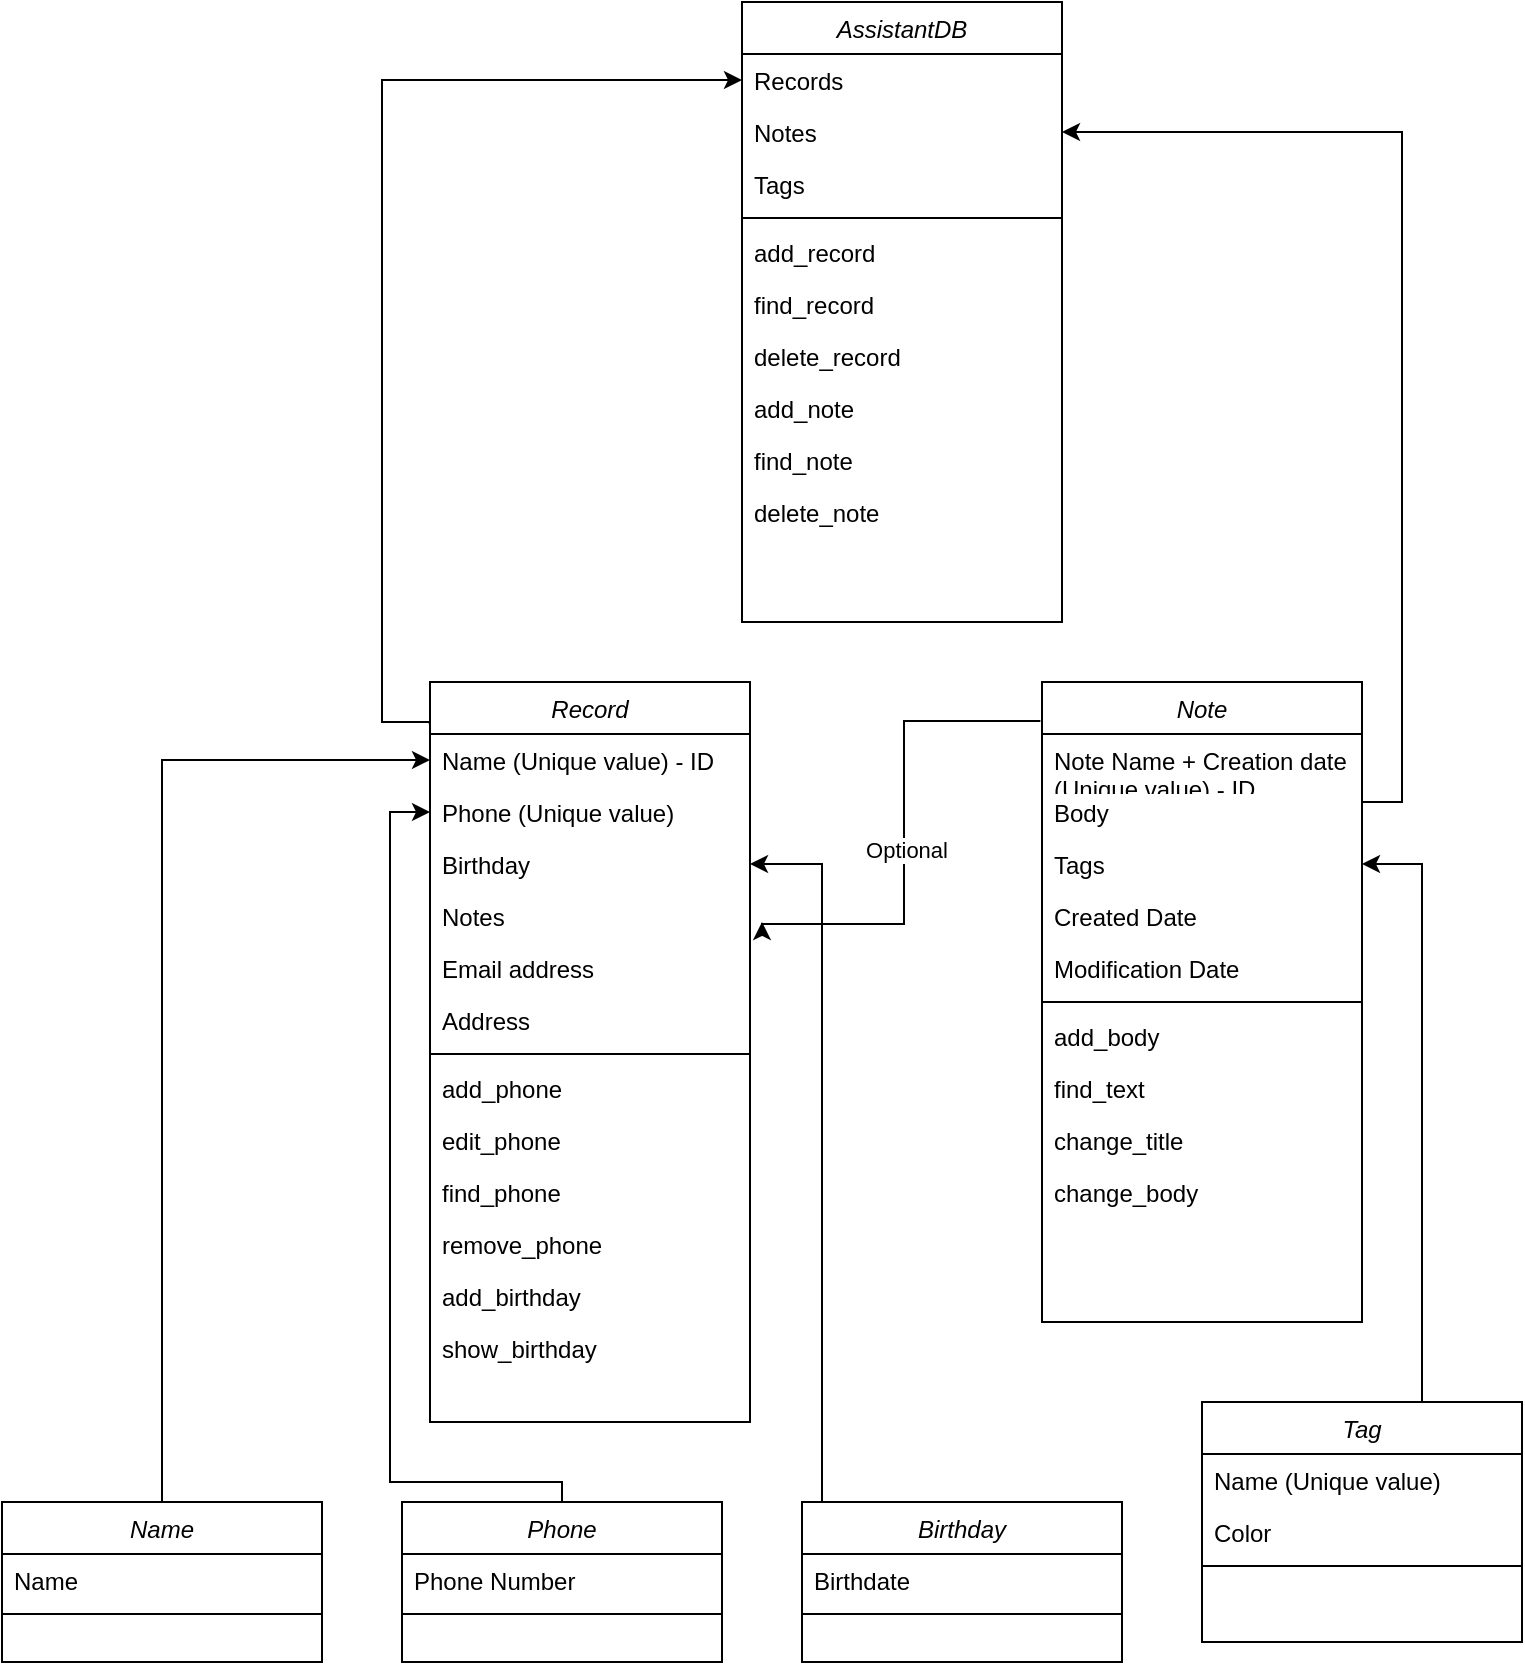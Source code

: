 <mxfile version="24.7.7">
  <diagram id="C5RBs43oDa-KdzZeNtuy" name="Page-1">
    <mxGraphModel dx="986" dy="1626" grid="1" gridSize="10" guides="1" tooltips="1" connect="1" arrows="1" fold="1" page="1" pageScale="1" pageWidth="827" pageHeight="1169" math="0" shadow="0">
      <root>
        <mxCell id="WIyWlLk6GJQsqaUBKTNV-0" />
        <mxCell id="WIyWlLk6GJQsqaUBKTNV-1" parent="WIyWlLk6GJQsqaUBKTNV-0" />
        <mxCell id="RT5_vWD0FZIrRIzfqSI8-41" style="edgeStyle=orthogonalEdgeStyle;rounded=0;orthogonalLoop=1;jettySize=auto;html=1;entryX=0;entryY=0.5;entryDx=0;entryDy=0;" parent="WIyWlLk6GJQsqaUBKTNV-1" source="RT5_vWD0FZIrRIzfqSI8-0" target="RT5_vWD0FZIrRIzfqSI8-20" edge="1">
          <mxGeometry relative="1" as="geometry" />
        </mxCell>
        <mxCell id="RT5_vWD0FZIrRIzfqSI8-0" value="Name" style="swimlane;fontStyle=2;align=center;verticalAlign=top;childLayout=stackLayout;horizontal=1;startSize=26;horizontalStack=0;resizeParent=1;resizeLast=0;collapsible=1;marginBottom=0;rounded=0;shadow=0;strokeWidth=1;" parent="WIyWlLk6GJQsqaUBKTNV-1" vertex="1">
          <mxGeometry x="200" y="-70" width="160" height="80" as="geometry">
            <mxRectangle x="220" y="120" width="160" height="26" as="alternateBounds" />
          </mxGeometry>
        </mxCell>
        <mxCell id="RT5_vWD0FZIrRIzfqSI8-1" value="Name" style="text;align=left;verticalAlign=top;spacingLeft=4;spacingRight=4;overflow=hidden;rotatable=0;points=[[0,0.5],[1,0.5]];portConstraint=eastwest;" parent="RT5_vWD0FZIrRIzfqSI8-0" vertex="1">
          <mxGeometry y="26" width="160" height="26" as="geometry" />
        </mxCell>
        <mxCell id="RT5_vWD0FZIrRIzfqSI8-4" value="" style="line;html=1;strokeWidth=1;align=left;verticalAlign=middle;spacingTop=-1;spacingLeft=3;spacingRight=3;rotatable=0;labelPosition=right;points=[];portConstraint=eastwest;" parent="RT5_vWD0FZIrRIzfqSI8-0" vertex="1">
          <mxGeometry y="52" width="160" height="8" as="geometry" />
        </mxCell>
        <mxCell id="RT5_vWD0FZIrRIzfqSI8-42" style="edgeStyle=orthogonalEdgeStyle;rounded=0;orthogonalLoop=1;jettySize=auto;html=1;entryX=0;entryY=0.5;entryDx=0;entryDy=0;" parent="WIyWlLk6GJQsqaUBKTNV-1" source="RT5_vWD0FZIrRIzfqSI8-6" target="RT5_vWD0FZIrRIzfqSI8-21" edge="1">
          <mxGeometry relative="1" as="geometry">
            <Array as="points">
              <mxPoint x="394" y="-80" />
              <mxPoint x="394" y="-415" />
            </Array>
          </mxGeometry>
        </mxCell>
        <mxCell id="RT5_vWD0FZIrRIzfqSI8-6" value="Phone" style="swimlane;fontStyle=2;align=center;verticalAlign=top;childLayout=stackLayout;horizontal=1;startSize=26;horizontalStack=0;resizeParent=1;resizeLast=0;collapsible=1;marginBottom=0;rounded=0;shadow=0;strokeWidth=1;" parent="WIyWlLk6GJQsqaUBKTNV-1" vertex="1">
          <mxGeometry x="400" y="-70" width="160" height="80" as="geometry">
            <mxRectangle x="220" y="120" width="160" height="26" as="alternateBounds" />
          </mxGeometry>
        </mxCell>
        <mxCell id="RT5_vWD0FZIrRIzfqSI8-8" value="Phone Number" style="text;align=left;verticalAlign=top;spacingLeft=4;spacingRight=4;overflow=hidden;rotatable=0;points=[[0,0.5],[1,0.5]];portConstraint=eastwest;rounded=0;shadow=0;html=0;" parent="RT5_vWD0FZIrRIzfqSI8-6" vertex="1">
          <mxGeometry y="26" width="160" height="26" as="geometry" />
        </mxCell>
        <mxCell id="RT5_vWD0FZIrRIzfqSI8-10" value="" style="line;html=1;strokeWidth=1;align=left;verticalAlign=middle;spacingTop=-1;spacingLeft=3;spacingRight=3;rotatable=0;labelPosition=right;points=[];portConstraint=eastwest;" parent="RT5_vWD0FZIrRIzfqSI8-6" vertex="1">
          <mxGeometry y="52" width="160" height="8" as="geometry" />
        </mxCell>
        <mxCell id="RT5_vWD0FZIrRIzfqSI8-43" style="edgeStyle=orthogonalEdgeStyle;rounded=0;orthogonalLoop=1;jettySize=auto;html=1;entryX=1;entryY=0.5;entryDx=0;entryDy=0;" parent="WIyWlLk6GJQsqaUBKTNV-1" source="RT5_vWD0FZIrRIzfqSI8-13" target="RT5_vWD0FZIrRIzfqSI8-22" edge="1">
          <mxGeometry relative="1" as="geometry">
            <Array as="points">
              <mxPoint x="610" y="-389" />
            </Array>
          </mxGeometry>
        </mxCell>
        <mxCell id="RT5_vWD0FZIrRIzfqSI8-13" value="Birthday" style="swimlane;fontStyle=2;align=center;verticalAlign=top;childLayout=stackLayout;horizontal=1;startSize=26;horizontalStack=0;resizeParent=1;resizeLast=0;collapsible=1;marginBottom=0;rounded=0;shadow=0;strokeWidth=1;" parent="WIyWlLk6GJQsqaUBKTNV-1" vertex="1">
          <mxGeometry x="600" y="-70" width="160" height="80" as="geometry">
            <mxRectangle x="220" y="120" width="160" height="26" as="alternateBounds" />
          </mxGeometry>
        </mxCell>
        <mxCell id="RT5_vWD0FZIrRIzfqSI8-14" value="Birthdate&#xa;" style="text;align=left;verticalAlign=top;spacingLeft=4;spacingRight=4;overflow=hidden;rotatable=0;points=[[0,0.5],[1,0.5]];portConstraint=eastwest;" parent="RT5_vWD0FZIrRIzfqSI8-13" vertex="1">
          <mxGeometry y="26" width="160" height="26" as="geometry" />
        </mxCell>
        <mxCell id="RT5_vWD0FZIrRIzfqSI8-17" value="" style="line;html=1;strokeWidth=1;align=left;verticalAlign=middle;spacingTop=-1;spacingLeft=3;spacingRight=3;rotatable=0;labelPosition=right;points=[];portConstraint=eastwest;" parent="RT5_vWD0FZIrRIzfqSI8-13" vertex="1">
          <mxGeometry y="52" width="160" height="8" as="geometry" />
        </mxCell>
        <mxCell id="RT5_vWD0FZIrRIzfqSI8-44" style="edgeStyle=orthogonalEdgeStyle;rounded=0;orthogonalLoop=1;jettySize=auto;html=1;entryX=0;entryY=0.5;entryDx=0;entryDy=0;exitX=-0.001;exitY=0.057;exitDx=0;exitDy=0;exitPerimeter=0;" parent="WIyWlLk6GJQsqaUBKTNV-1" source="RT5_vWD0FZIrRIzfqSI8-19" target="RT5_vWD0FZIrRIzfqSI8-31" edge="1">
          <mxGeometry relative="1" as="geometry">
            <Array as="points">
              <mxPoint x="414" y="-460" />
              <mxPoint x="390" y="-460" />
              <mxPoint x="390" y="-781" />
            </Array>
          </mxGeometry>
        </mxCell>
        <mxCell id="RT5_vWD0FZIrRIzfqSI8-19" value="Record" style="swimlane;fontStyle=2;align=center;verticalAlign=top;childLayout=stackLayout;horizontal=1;startSize=26;horizontalStack=0;resizeParent=1;resizeLast=0;collapsible=1;marginBottom=0;rounded=0;shadow=0;strokeWidth=1;" parent="WIyWlLk6GJQsqaUBKTNV-1" vertex="1">
          <mxGeometry x="414" y="-480" width="160" height="370" as="geometry">
            <mxRectangle x="220" y="120" width="160" height="26" as="alternateBounds" />
          </mxGeometry>
        </mxCell>
        <mxCell id="RT5_vWD0FZIrRIzfqSI8-20" value="Name (Unique value) - ID" style="text;align=left;verticalAlign=top;spacingLeft=4;spacingRight=4;overflow=hidden;rotatable=0;points=[[0,0.5],[1,0.5]];portConstraint=eastwest;" parent="RT5_vWD0FZIrRIzfqSI8-19" vertex="1">
          <mxGeometry y="26" width="160" height="26" as="geometry" />
        </mxCell>
        <mxCell id="RT5_vWD0FZIrRIzfqSI8-21" value="Phone (Unique value)" style="text;align=left;verticalAlign=top;spacingLeft=4;spacingRight=4;overflow=hidden;rotatable=0;points=[[0,0.5],[1,0.5]];portConstraint=eastwest;rounded=0;shadow=0;html=0;" parent="RT5_vWD0FZIrRIzfqSI8-19" vertex="1">
          <mxGeometry y="52" width="160" height="26" as="geometry" />
        </mxCell>
        <mxCell id="RT5_vWD0FZIrRIzfqSI8-22" value="Birthday" style="text;align=left;verticalAlign=top;spacingLeft=4;spacingRight=4;overflow=hidden;rotatable=0;points=[[0,0.5],[1,0.5]];portConstraint=eastwest;rounded=0;shadow=0;html=0;" parent="RT5_vWD0FZIrRIzfqSI8-19" vertex="1">
          <mxGeometry y="78" width="160" height="26" as="geometry" />
        </mxCell>
        <mxCell id="RT5_vWD0FZIrRIzfqSI8-61" value="Notes" style="text;align=left;verticalAlign=top;spacingLeft=4;spacingRight=4;overflow=hidden;rotatable=0;points=[[0,0.5],[1,0.5]];portConstraint=eastwest;rounded=0;shadow=0;html=0;" parent="RT5_vWD0FZIrRIzfqSI8-19" vertex="1">
          <mxGeometry y="104" width="160" height="26" as="geometry" />
        </mxCell>
        <mxCell id="RT5_vWD0FZIrRIzfqSI8-84" value="Email address" style="text;align=left;verticalAlign=top;spacingLeft=4;spacingRight=4;overflow=hidden;rotatable=0;points=[[0,0.5],[1,0.5]];portConstraint=eastwest;rounded=0;shadow=0;html=0;" parent="RT5_vWD0FZIrRIzfqSI8-19" vertex="1">
          <mxGeometry y="130" width="160" height="26" as="geometry" />
        </mxCell>
        <mxCell id="RT5_vWD0FZIrRIzfqSI8-85" value="Address" style="text;align=left;verticalAlign=top;spacingLeft=4;spacingRight=4;overflow=hidden;rotatable=0;points=[[0,0.5],[1,0.5]];portConstraint=eastwest;rounded=0;shadow=0;html=0;" parent="RT5_vWD0FZIrRIzfqSI8-19" vertex="1">
          <mxGeometry y="156" width="160" height="26" as="geometry" />
        </mxCell>
        <mxCell id="RT5_vWD0FZIrRIzfqSI8-23" value="" style="line;html=1;strokeWidth=1;align=left;verticalAlign=middle;spacingTop=-1;spacingLeft=3;spacingRight=3;rotatable=0;labelPosition=right;points=[];portConstraint=eastwest;" parent="RT5_vWD0FZIrRIzfqSI8-19" vertex="1">
          <mxGeometry y="182" width="160" height="8" as="geometry" />
        </mxCell>
        <mxCell id="RT5_vWD0FZIrRIzfqSI8-24" value="add_phone" style="text;align=left;verticalAlign=top;spacingLeft=4;spacingRight=4;overflow=hidden;rotatable=0;points=[[0,0.5],[1,0.5]];portConstraint=eastwest;" parent="RT5_vWD0FZIrRIzfqSI8-19" vertex="1">
          <mxGeometry y="190" width="160" height="26" as="geometry" />
        </mxCell>
        <mxCell id="RT5_vWD0FZIrRIzfqSI8-25" value="edit_phone" style="text;align=left;verticalAlign=top;spacingLeft=4;spacingRight=4;overflow=hidden;rotatable=0;points=[[0,0.5],[1,0.5]];portConstraint=eastwest;" parent="RT5_vWD0FZIrRIzfqSI8-19" vertex="1">
          <mxGeometry y="216" width="160" height="26" as="geometry" />
        </mxCell>
        <mxCell id="RT5_vWD0FZIrRIzfqSI8-26" value="find_phone" style="text;align=left;verticalAlign=top;spacingLeft=4;spacingRight=4;overflow=hidden;rotatable=0;points=[[0,0.5],[1,0.5]];portConstraint=eastwest;" parent="RT5_vWD0FZIrRIzfqSI8-19" vertex="1">
          <mxGeometry y="242" width="160" height="26" as="geometry" />
        </mxCell>
        <mxCell id="RT5_vWD0FZIrRIzfqSI8-27" value="remove_phone" style="text;align=left;verticalAlign=top;spacingLeft=4;spacingRight=4;overflow=hidden;rotatable=0;points=[[0,0.5],[1,0.5]];portConstraint=eastwest;" parent="RT5_vWD0FZIrRIzfqSI8-19" vertex="1">
          <mxGeometry y="268" width="160" height="26" as="geometry" />
        </mxCell>
        <mxCell id="RT5_vWD0FZIrRIzfqSI8-28" value="add_birthday" style="text;align=left;verticalAlign=top;spacingLeft=4;spacingRight=4;overflow=hidden;rotatable=0;points=[[0,0.5],[1,0.5]];portConstraint=eastwest;" parent="RT5_vWD0FZIrRIzfqSI8-19" vertex="1">
          <mxGeometry y="294" width="160" height="26" as="geometry" />
        </mxCell>
        <mxCell id="RT5_vWD0FZIrRIzfqSI8-29" value="show_birthday" style="text;align=left;verticalAlign=top;spacingLeft=4;spacingRight=4;overflow=hidden;rotatable=0;points=[[0,0.5],[1,0.5]];portConstraint=eastwest;" parent="RT5_vWD0FZIrRIzfqSI8-19" vertex="1">
          <mxGeometry y="320" width="160" height="26" as="geometry" />
        </mxCell>
        <mxCell id="RT5_vWD0FZIrRIzfqSI8-30" value="AssistantDB" style="swimlane;fontStyle=2;align=center;verticalAlign=top;childLayout=stackLayout;horizontal=1;startSize=26;horizontalStack=0;resizeParent=1;resizeLast=0;collapsible=1;marginBottom=0;rounded=0;shadow=0;strokeWidth=1;" parent="WIyWlLk6GJQsqaUBKTNV-1" vertex="1">
          <mxGeometry x="570" y="-820" width="160" height="310" as="geometry">
            <mxRectangle x="220" y="120" width="160" height="26" as="alternateBounds" />
          </mxGeometry>
        </mxCell>
        <mxCell id="RT5_vWD0FZIrRIzfqSI8-31" value="Records" style="text;align=left;verticalAlign=top;spacingLeft=4;spacingRight=4;overflow=hidden;rotatable=0;points=[[0,0.5],[1,0.5]];portConstraint=eastwest;" parent="RT5_vWD0FZIrRIzfqSI8-30" vertex="1">
          <mxGeometry y="26" width="160" height="26" as="geometry" />
        </mxCell>
        <mxCell id="RT5_vWD0FZIrRIzfqSI8-65" value="Notes" style="text;align=left;verticalAlign=top;spacingLeft=4;spacingRight=4;overflow=hidden;rotatable=0;points=[[0,0.5],[1,0.5]];portConstraint=eastwest;" parent="RT5_vWD0FZIrRIzfqSI8-30" vertex="1">
          <mxGeometry y="52" width="160" height="26" as="geometry" />
        </mxCell>
        <mxCell id="RT5_vWD0FZIrRIzfqSI8-87" value="Tags" style="text;align=left;verticalAlign=top;spacingLeft=4;spacingRight=4;overflow=hidden;rotatable=0;points=[[0,0.5],[1,0.5]];portConstraint=eastwest;" parent="RT5_vWD0FZIrRIzfqSI8-30" vertex="1">
          <mxGeometry y="78" width="160" height="26" as="geometry" />
        </mxCell>
        <mxCell id="RT5_vWD0FZIrRIzfqSI8-34" value="" style="line;html=1;strokeWidth=1;align=left;verticalAlign=middle;spacingTop=-1;spacingLeft=3;spacingRight=3;rotatable=0;labelPosition=right;points=[];portConstraint=eastwest;" parent="RT5_vWD0FZIrRIzfqSI8-30" vertex="1">
          <mxGeometry y="104" width="160" height="8" as="geometry" />
        </mxCell>
        <mxCell id="RT5_vWD0FZIrRIzfqSI8-35" value="add_record" style="text;align=left;verticalAlign=top;spacingLeft=4;spacingRight=4;overflow=hidden;rotatable=0;points=[[0,0.5],[1,0.5]];portConstraint=eastwest;" parent="RT5_vWD0FZIrRIzfqSI8-30" vertex="1">
          <mxGeometry y="112" width="160" height="26" as="geometry" />
        </mxCell>
        <mxCell id="RT5_vWD0FZIrRIzfqSI8-36" value="find_record" style="text;align=left;verticalAlign=top;spacingLeft=4;spacingRight=4;overflow=hidden;rotatable=0;points=[[0,0.5],[1,0.5]];portConstraint=eastwest;" parent="RT5_vWD0FZIrRIzfqSI8-30" vertex="1">
          <mxGeometry y="138" width="160" height="26" as="geometry" />
        </mxCell>
        <mxCell id="RT5_vWD0FZIrRIzfqSI8-37" value="delete_record" style="text;align=left;verticalAlign=top;spacingLeft=4;spacingRight=4;overflow=hidden;rotatable=0;points=[[0,0.5],[1,0.5]];portConstraint=eastwest;" parent="RT5_vWD0FZIrRIzfqSI8-30" vertex="1">
          <mxGeometry y="164" width="160" height="26" as="geometry" />
        </mxCell>
        <mxCell id="RT5_vWD0FZIrRIzfqSI8-69" value="add_note" style="text;align=left;verticalAlign=top;spacingLeft=4;spacingRight=4;overflow=hidden;rotatable=0;points=[[0,0.5],[1,0.5]];portConstraint=eastwest;" parent="RT5_vWD0FZIrRIzfqSI8-30" vertex="1">
          <mxGeometry y="190" width="160" height="26" as="geometry" />
        </mxCell>
        <mxCell id="RT5_vWD0FZIrRIzfqSI8-71" value="find_note&#xa;" style="text;align=left;verticalAlign=top;spacingLeft=4;spacingRight=4;overflow=hidden;rotatable=0;points=[[0,0.5],[1,0.5]];portConstraint=eastwest;" parent="RT5_vWD0FZIrRIzfqSI8-30" vertex="1">
          <mxGeometry y="216" width="160" height="26" as="geometry" />
        </mxCell>
        <mxCell id="RT5_vWD0FZIrRIzfqSI8-70" value="delete_note" style="text;align=left;verticalAlign=top;spacingLeft=4;spacingRight=4;overflow=hidden;rotatable=0;points=[[0,0.5],[1,0.5]];portConstraint=eastwest;" parent="RT5_vWD0FZIrRIzfqSI8-30" vertex="1">
          <mxGeometry y="242" width="160" height="26" as="geometry" />
        </mxCell>
        <mxCell id="RT5_vWD0FZIrRIzfqSI8-62" style="edgeStyle=orthogonalEdgeStyle;rounded=0;orthogonalLoop=1;jettySize=auto;html=1;exitX=-0.005;exitY=0.061;exitDx=0;exitDy=0;exitPerimeter=0;" parent="WIyWlLk6GJQsqaUBKTNV-1" source="RT5_vWD0FZIrRIzfqSI8-45" edge="1">
          <mxGeometry relative="1" as="geometry">
            <mxPoint x="580" y="-360" as="targetPoint" />
            <Array as="points">
              <mxPoint x="651" y="-461" />
              <mxPoint x="651" y="-359" />
              <mxPoint x="580" y="-359" />
            </Array>
          </mxGeometry>
        </mxCell>
        <mxCell id="RT5_vWD0FZIrRIzfqSI8-86" value="Optional" style="edgeLabel;html=1;align=center;verticalAlign=middle;resizable=0;points=[];" parent="RT5_vWD0FZIrRIzfqSI8-62" vertex="1" connectable="0">
          <mxGeometry x="0.091" y="1" relative="1" as="geometry">
            <mxPoint as="offset" />
          </mxGeometry>
        </mxCell>
        <mxCell id="RT5_vWD0FZIrRIzfqSI8-73" style="edgeStyle=orthogonalEdgeStyle;rounded=0;orthogonalLoop=1;jettySize=auto;html=1;entryX=1;entryY=0.5;entryDx=0;entryDy=0;" parent="WIyWlLk6GJQsqaUBKTNV-1" source="RT5_vWD0FZIrRIzfqSI8-45" target="RT5_vWD0FZIrRIzfqSI8-65" edge="1">
          <mxGeometry relative="1" as="geometry">
            <Array as="points">
              <mxPoint x="900" y="-420" />
              <mxPoint x="900" y="-755" />
            </Array>
          </mxGeometry>
        </mxCell>
        <mxCell id="RT5_vWD0FZIrRIzfqSI8-45" value="Note" style="swimlane;fontStyle=2;align=center;verticalAlign=top;childLayout=stackLayout;horizontal=1;startSize=26;horizontalStack=0;resizeParent=1;resizeLast=0;collapsible=1;marginBottom=0;rounded=0;shadow=0;strokeWidth=1;" parent="WIyWlLk6GJQsqaUBKTNV-1" vertex="1">
          <mxGeometry x="720" y="-480" width="160" height="320" as="geometry">
            <mxRectangle x="220" y="120" width="160" height="26" as="alternateBounds" />
          </mxGeometry>
        </mxCell>
        <mxCell id="RT5_vWD0FZIrRIzfqSI8-46" value="Note Name + Creation date &#xa;(Unique value) - ID" style="text;align=left;verticalAlign=top;spacingLeft=4;spacingRight=4;overflow=hidden;rotatable=0;points=[[0,0.5],[1,0.5]];portConstraint=eastwest;" parent="RT5_vWD0FZIrRIzfqSI8-45" vertex="1">
          <mxGeometry y="26" width="160" height="26" as="geometry" />
        </mxCell>
        <mxCell id="RT5_vWD0FZIrRIzfqSI8-56" value="Body" style="text;align=left;verticalAlign=top;spacingLeft=4;spacingRight=4;overflow=hidden;rotatable=0;points=[[0,0.5],[1,0.5]];portConstraint=eastwest;" parent="RT5_vWD0FZIrRIzfqSI8-45" vertex="1">
          <mxGeometry y="52" width="160" height="26" as="geometry" />
        </mxCell>
        <mxCell id="RT5_vWD0FZIrRIzfqSI8-57" value="Tags" style="text;align=left;verticalAlign=top;spacingLeft=4;spacingRight=4;overflow=hidden;rotatable=0;points=[[0,0.5],[1,0.5]];portConstraint=eastwest;" parent="RT5_vWD0FZIrRIzfqSI8-45" vertex="1">
          <mxGeometry y="78" width="160" height="26" as="geometry" />
        </mxCell>
        <mxCell id="RT5_vWD0FZIrRIzfqSI8-81" value="Created Date" style="text;align=left;verticalAlign=top;spacingLeft=4;spacingRight=4;overflow=hidden;rotatable=0;points=[[0,0.5],[1,0.5]];portConstraint=eastwest;" parent="RT5_vWD0FZIrRIzfqSI8-45" vertex="1">
          <mxGeometry y="104" width="160" height="26" as="geometry" />
        </mxCell>
        <mxCell id="RT5_vWD0FZIrRIzfqSI8-48" value="Modification Date" style="text;align=left;verticalAlign=top;spacingLeft=4;spacingRight=4;overflow=hidden;rotatable=0;points=[[0,0.5],[1,0.5]];portConstraint=eastwest;" parent="RT5_vWD0FZIrRIzfqSI8-45" vertex="1">
          <mxGeometry y="130" width="160" height="26" as="geometry" />
        </mxCell>
        <mxCell id="RT5_vWD0FZIrRIzfqSI8-47" value="" style="line;html=1;strokeWidth=1;align=left;verticalAlign=middle;spacingTop=-1;spacingLeft=3;spacingRight=3;rotatable=0;labelPosition=right;points=[];portConstraint=eastwest;" parent="RT5_vWD0FZIrRIzfqSI8-45" vertex="1">
          <mxGeometry y="156" width="160" height="8" as="geometry" />
        </mxCell>
        <mxCell id="RT5_vWD0FZIrRIzfqSI8-49" value="add_body" style="text;align=left;verticalAlign=top;spacingLeft=4;spacingRight=4;overflow=hidden;rotatable=0;points=[[0,0.5],[1,0.5]];portConstraint=eastwest;" parent="RT5_vWD0FZIrRIzfqSI8-45" vertex="1">
          <mxGeometry y="164" width="160" height="26" as="geometry" />
        </mxCell>
        <mxCell id="RT5_vWD0FZIrRIzfqSI8-50" value="find_text" style="text;align=left;verticalAlign=top;spacingLeft=4;spacingRight=4;overflow=hidden;rotatable=0;points=[[0,0.5],[1,0.5]];portConstraint=eastwest;" parent="RT5_vWD0FZIrRIzfqSI8-45" vertex="1">
          <mxGeometry y="190" width="160" height="26" as="geometry" />
        </mxCell>
        <mxCell id="RT5_vWD0FZIrRIzfqSI8-51" value="change_title" style="text;align=left;verticalAlign=top;spacingLeft=4;spacingRight=4;overflow=hidden;rotatable=0;points=[[0,0.5],[1,0.5]];portConstraint=eastwest;" parent="RT5_vWD0FZIrRIzfqSI8-45" vertex="1">
          <mxGeometry y="216" width="160" height="26" as="geometry" />
        </mxCell>
        <mxCell id="RT5_vWD0FZIrRIzfqSI8-59" value="change_body" style="text;align=left;verticalAlign=top;spacingLeft=4;spacingRight=4;overflow=hidden;rotatable=0;points=[[0,0.5],[1,0.5]];portConstraint=eastwest;" parent="RT5_vWD0FZIrRIzfqSI8-45" vertex="1">
          <mxGeometry y="242" width="160" height="26" as="geometry" />
        </mxCell>
        <mxCell id="RT5_vWD0FZIrRIzfqSI8-58" style="edgeStyle=orthogonalEdgeStyle;rounded=0;orthogonalLoop=1;jettySize=auto;html=1;exitX=0.5;exitY=0;exitDx=0;exitDy=0;entryX=1;entryY=0.5;entryDx=0;entryDy=0;" parent="WIyWlLk6GJQsqaUBKTNV-1" source="RT5_vWD0FZIrRIzfqSI8-52" target="RT5_vWD0FZIrRIzfqSI8-57" edge="1">
          <mxGeometry relative="1" as="geometry">
            <Array as="points">
              <mxPoint x="910" y="-120" />
              <mxPoint x="910" y="-389" />
            </Array>
          </mxGeometry>
        </mxCell>
        <mxCell id="RT5_vWD0FZIrRIzfqSI8-52" value="Tag" style="swimlane;fontStyle=2;align=center;verticalAlign=top;childLayout=stackLayout;horizontal=1;startSize=26;horizontalStack=0;resizeParent=1;resizeLast=0;collapsible=1;marginBottom=0;rounded=0;shadow=0;strokeWidth=1;" parent="WIyWlLk6GJQsqaUBKTNV-1" vertex="1">
          <mxGeometry x="800" y="-120" width="160" height="120" as="geometry">
            <mxRectangle x="220" y="120" width="160" height="26" as="alternateBounds" />
          </mxGeometry>
        </mxCell>
        <mxCell id="RT5_vWD0FZIrRIzfqSI8-53" value="Name (Unique value)" style="text;align=left;verticalAlign=top;spacingLeft=4;spacingRight=4;overflow=hidden;rotatable=0;points=[[0,0.5],[1,0.5]];portConstraint=eastwest;" parent="RT5_vWD0FZIrRIzfqSI8-52" vertex="1">
          <mxGeometry y="26" width="160" height="26" as="geometry" />
        </mxCell>
        <mxCell id="RT5_vWD0FZIrRIzfqSI8-55" value="Color" style="text;align=left;verticalAlign=top;spacingLeft=4;spacingRight=4;overflow=hidden;rotatable=0;points=[[0,0.5],[1,0.5]];portConstraint=eastwest;" parent="RT5_vWD0FZIrRIzfqSI8-52" vertex="1">
          <mxGeometry y="52" width="160" height="26" as="geometry" />
        </mxCell>
        <mxCell id="RT5_vWD0FZIrRIzfqSI8-54" value="" style="line;html=1;strokeWidth=1;align=left;verticalAlign=middle;spacingTop=-1;spacingLeft=3;spacingRight=3;rotatable=0;labelPosition=right;points=[];portConstraint=eastwest;" parent="RT5_vWD0FZIrRIzfqSI8-52" vertex="1">
          <mxGeometry y="78" width="160" height="8" as="geometry" />
        </mxCell>
      </root>
    </mxGraphModel>
  </diagram>
</mxfile>
